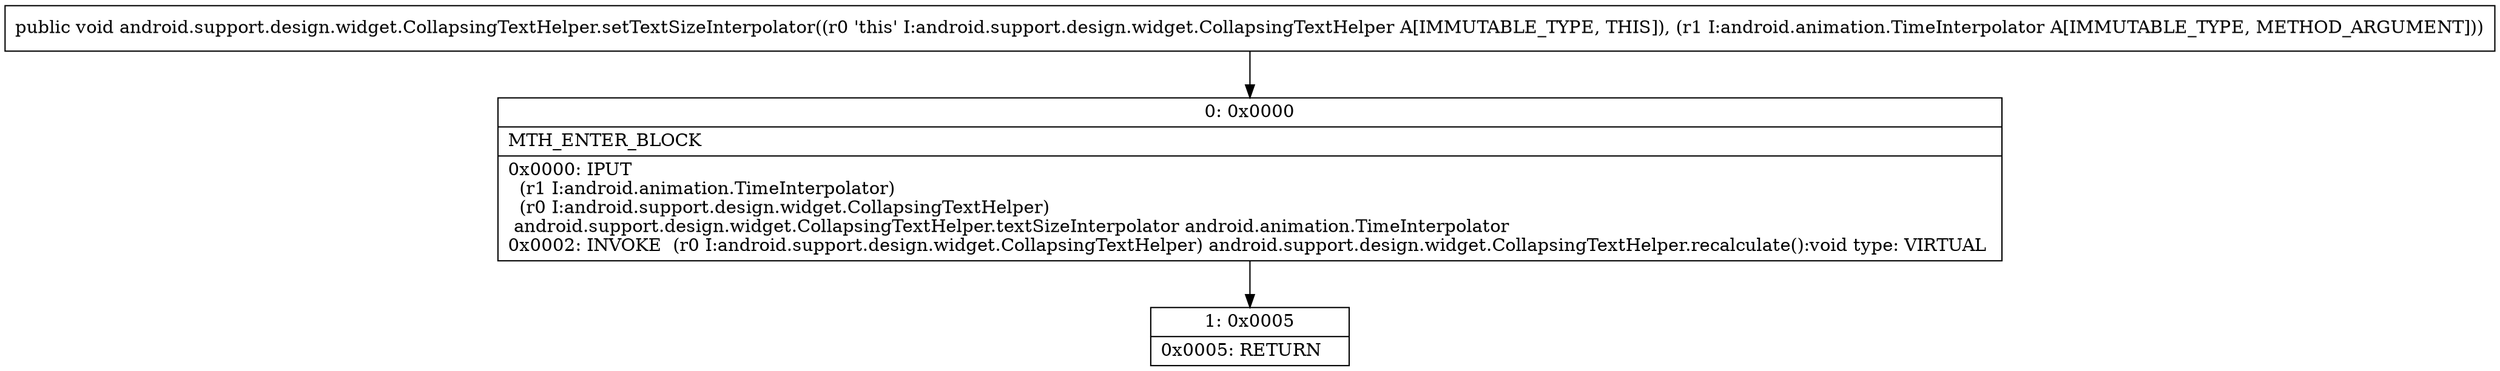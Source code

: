 digraph "CFG forandroid.support.design.widget.CollapsingTextHelper.setTextSizeInterpolator(Landroid\/animation\/TimeInterpolator;)V" {
Node_0 [shape=record,label="{0\:\ 0x0000|MTH_ENTER_BLOCK\l|0x0000: IPUT  \l  (r1 I:android.animation.TimeInterpolator)\l  (r0 I:android.support.design.widget.CollapsingTextHelper)\l android.support.design.widget.CollapsingTextHelper.textSizeInterpolator android.animation.TimeInterpolator \l0x0002: INVOKE  (r0 I:android.support.design.widget.CollapsingTextHelper) android.support.design.widget.CollapsingTextHelper.recalculate():void type: VIRTUAL \l}"];
Node_1 [shape=record,label="{1\:\ 0x0005|0x0005: RETURN   \l}"];
MethodNode[shape=record,label="{public void android.support.design.widget.CollapsingTextHelper.setTextSizeInterpolator((r0 'this' I:android.support.design.widget.CollapsingTextHelper A[IMMUTABLE_TYPE, THIS]), (r1 I:android.animation.TimeInterpolator A[IMMUTABLE_TYPE, METHOD_ARGUMENT])) }"];
MethodNode -> Node_0;
Node_0 -> Node_1;
}

